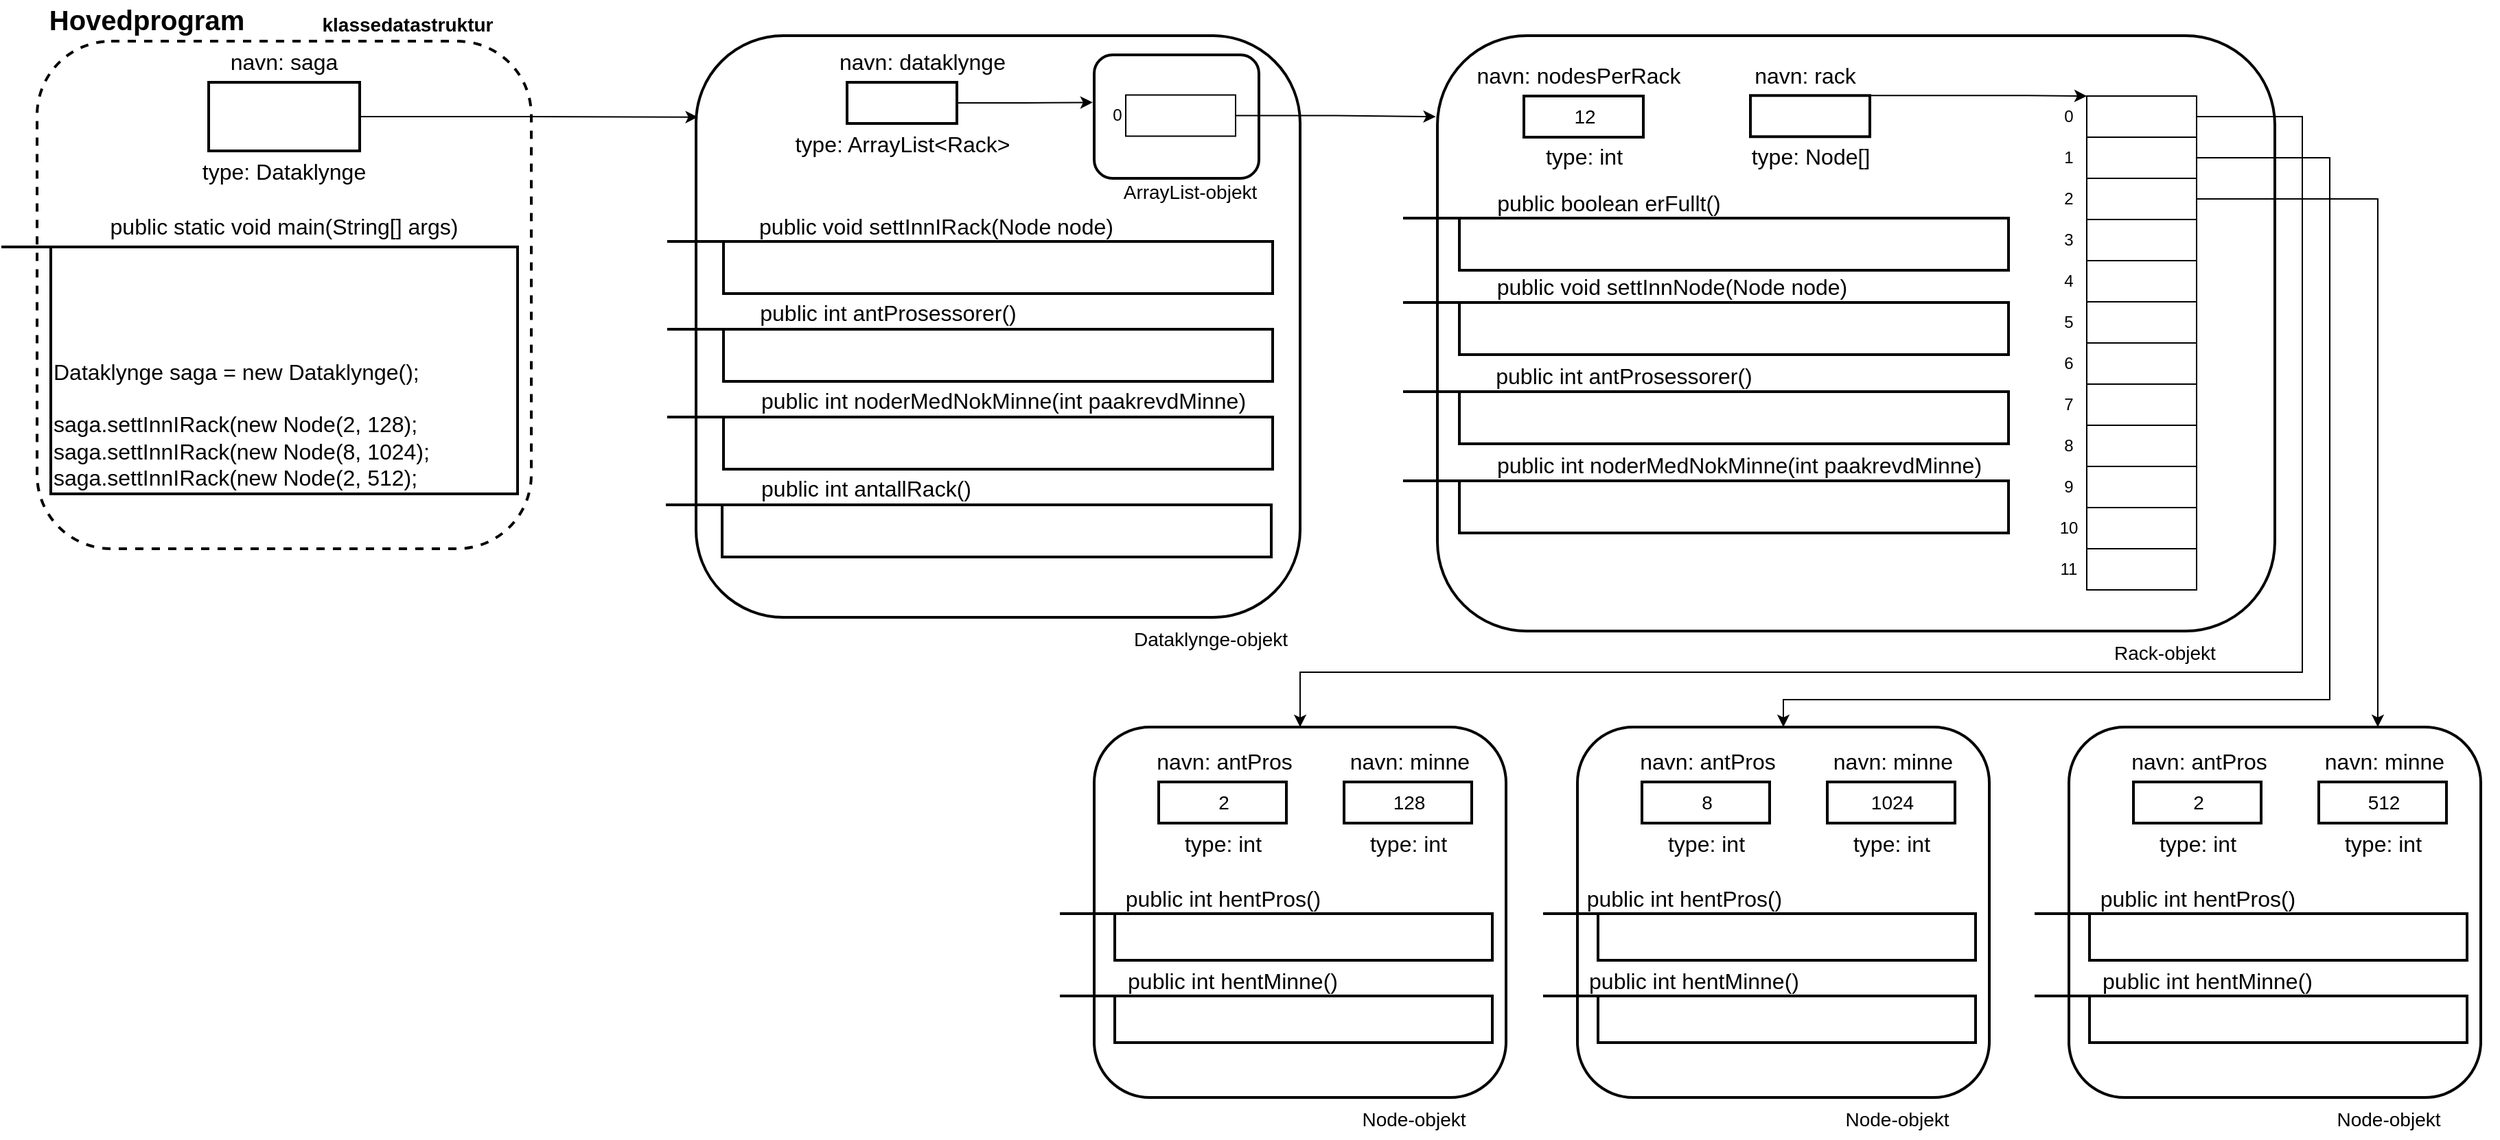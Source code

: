 <mxfile version="16.1.2" type="device"><diagram id="bnuddAHTvADVaNUyB-jm" name="Page-1"><mxGraphModel dx="1093" dy="683" grid="1" gridSize="10" guides="1" tooltips="1" connect="1" arrows="1" fold="1" page="1" pageScale="1" pageWidth="827" pageHeight="1169" math="0" shadow="0"><root><mxCell id="0"/><mxCell id="1" parent="0"/><mxCell id="hG9WcGATRdmtU6eZC2PJ-1" value="" style="rounded=1;whiteSpace=wrap;html=1;fillColor=none;strokeWidth=2;dashed=1;" vertex="1" parent="1"><mxGeometry x="40" y="40" width="360" height="370" as="geometry"/></mxCell><mxCell id="hG9WcGATRdmtU6eZC2PJ-2" value="klassedatastruktur" style="text;align=center;fontStyle=1;verticalAlign=middle;spacingLeft=3;spacingRight=3;strokeColor=none;rotatable=0;points=[[0,0.5],[1,0.5]];portConstraint=eastwest;dashed=1;fontSize=14;fillColor=none;" vertex="1" parent="1"><mxGeometry x="270" y="14" width="80" height="26" as="geometry"/></mxCell><mxCell id="hG9WcGATRdmtU6eZC2PJ-3" value="Hovedprogram" style="text;align=center;fontStyle=1;verticalAlign=middle;spacingLeft=3;spacingRight=3;strokeColor=none;rotatable=0;points=[[0,0.5],[1,0.5]];portConstraint=eastwest;dashed=1;fontSize=20;fillColor=none;" vertex="1" parent="1"><mxGeometry x="80" y="10" width="80" height="26" as="geometry"/></mxCell><mxCell id="hG9WcGATRdmtU6eZC2PJ-4" value="Dataklynge saga = new Dataklynge();&lt;br&gt;&lt;br&gt;saga.settInnIRack(new Node(2, 128);&lt;br&gt;saga.settInnIRack(new Node(8, 1024);&lt;br&gt;saga.settInnIRack(new Node(2, 512);" style="html=1;fontSize=16;strokeWidth=2;fillColor=none;align=left;verticalAlign=bottom;" vertex="1" parent="1"><mxGeometry x="50" y="190" width="340" height="180" as="geometry"/></mxCell><mxCell id="hG9WcGATRdmtU6eZC2PJ-5" value="" style="line;strokeWidth=2;fillColor=none;align=left;verticalAlign=middle;spacingTop=-1;spacingLeft=3;spacingRight=3;rotatable=0;labelPosition=right;points=[];portConstraint=eastwest;fontSize=16;spacing=2;" vertex="1" parent="1"><mxGeometry x="14" y="186" width="40" height="8" as="geometry"/></mxCell><mxCell id="hG9WcGATRdmtU6eZC2PJ-6" value="public static void main(String[] args)" style="text;html=1;strokeColor=none;fillColor=none;align=center;verticalAlign=middle;whiteSpace=wrap;rounded=0;fontSize=16;" vertex="1" parent="1"><mxGeometry x="65" y="160" width="310" height="30" as="geometry"/></mxCell><mxCell id="hG9WcGATRdmtU6eZC2PJ-138" style="edgeStyle=orthogonalEdgeStyle;rounded=0;orthogonalLoop=1;jettySize=auto;html=1;exitX=1;exitY=0.5;exitDx=0;exitDy=0;entryX=0.003;entryY=0.14;entryDx=0;entryDy=0;entryPerimeter=0;" edge="1" parent="1" source="hG9WcGATRdmtU6eZC2PJ-7" target="hG9WcGATRdmtU6eZC2PJ-11"><mxGeometry relative="1" as="geometry"/></mxCell><mxCell id="hG9WcGATRdmtU6eZC2PJ-7" value="" style="html=1;fontSize=14;strokeWidth=2;fillColor=none;" vertex="1" parent="1"><mxGeometry x="165" y="70" width="110" height="50" as="geometry"/></mxCell><mxCell id="hG9WcGATRdmtU6eZC2PJ-8" value="navn: saga" style="text;html=1;strokeColor=none;fillColor=none;align=center;verticalAlign=middle;whiteSpace=wrap;rounded=0;fontSize=16;" vertex="1" parent="1"><mxGeometry x="148" y="40" width="144" height="30" as="geometry"/></mxCell><mxCell id="hG9WcGATRdmtU6eZC2PJ-9" value="type: Dataklynge" style="text;html=1;strokeColor=none;fillColor=none;align=center;verticalAlign=middle;whiteSpace=wrap;rounded=0;fontSize=16;" vertex="1" parent="1"><mxGeometry x="155" y="120" width="130" height="30" as="geometry"/></mxCell><mxCell id="hG9WcGATRdmtU6eZC2PJ-11" value="" style="rounded=1;whiteSpace=wrap;html=1;fontSize=16;strokeWidth=2;fillColor=none;" vertex="1" parent="1"><mxGeometry x="520" y="36" width="440" height="424" as="geometry"/></mxCell><mxCell id="hG9WcGATRdmtU6eZC2PJ-12" value="&lt;font style=&quot;font-size: 14px&quot;&gt;Dataklynge-objekt&lt;/font&gt;" style="text;html=1;strokeColor=none;fillColor=none;align=center;verticalAlign=middle;whiteSpace=wrap;rounded=0;fontSize=16;" vertex="1" parent="1"><mxGeometry x="815" y="460.0" width="160" height="30" as="geometry"/></mxCell><mxCell id="hG9WcGATRdmtU6eZC2PJ-139" style="edgeStyle=orthogonalEdgeStyle;rounded=0;orthogonalLoop=1;jettySize=auto;html=1;exitX=1;exitY=0.5;exitDx=0;exitDy=0;entryX=-0.009;entryY=0.385;entryDx=0;entryDy=0;entryPerimeter=0;" edge="1" parent="1" source="hG9WcGATRdmtU6eZC2PJ-15" target="hG9WcGATRdmtU6eZC2PJ-18"><mxGeometry relative="1" as="geometry"/></mxCell><mxCell id="hG9WcGATRdmtU6eZC2PJ-15" value="" style="html=1;fontSize=14;strokeWidth=2;fillColor=none;" vertex="1" parent="1"><mxGeometry x="630" y="70" width="80" height="30" as="geometry"/></mxCell><mxCell id="hG9WcGATRdmtU6eZC2PJ-16" value="navn: dataklynge" style="text;html=1;strokeColor=none;fillColor=none;align=center;verticalAlign=middle;whiteSpace=wrap;rounded=0;fontSize=16;" vertex="1" parent="1"><mxGeometry x="613" y="40" width="144" height="30" as="geometry"/></mxCell><mxCell id="hG9WcGATRdmtU6eZC2PJ-17" value="type: ArrayList&amp;lt;Rack&amp;gt;" style="text;html=1;strokeColor=none;fillColor=none;align=center;verticalAlign=middle;whiteSpace=wrap;rounded=0;fontSize=16;" vertex="1" parent="1"><mxGeometry x="582.5" y="100" width="175" height="30" as="geometry"/></mxCell><mxCell id="hG9WcGATRdmtU6eZC2PJ-18" value="" style="rounded=1;whiteSpace=wrap;html=1;fontSize=16;strokeWidth=2;fillColor=none;" vertex="1" parent="1"><mxGeometry x="810" y="50" width="120" height="90" as="geometry"/></mxCell><mxCell id="hG9WcGATRdmtU6eZC2PJ-19" value="&lt;font style=&quot;font-size: 14px&quot;&gt;ArrayList-objekt&lt;/font&gt;" style="text;html=1;strokeColor=none;fillColor=none;align=center;verticalAlign=middle;whiteSpace=wrap;rounded=0;fontSize=16;" vertex="1" parent="1"><mxGeometry x="800" y="134.0" width="160" height="30" as="geometry"/></mxCell><mxCell id="hG9WcGATRdmtU6eZC2PJ-140" style="edgeStyle=orthogonalEdgeStyle;rounded=0;orthogonalLoop=1;jettySize=auto;html=1;exitX=1;exitY=0.5;exitDx=0;exitDy=0;entryX=-0.002;entryY=0.136;entryDx=0;entryDy=0;entryPerimeter=0;" edge="1" parent="1" source="hG9WcGATRdmtU6eZC2PJ-21" target="hG9WcGATRdmtU6eZC2PJ-36"><mxGeometry relative="1" as="geometry"/></mxCell><mxCell id="hG9WcGATRdmtU6eZC2PJ-21" value="" style="rounded=0;whiteSpace=wrap;html=1;fillColor=none;" vertex="1" parent="1"><mxGeometry x="833" y="79.25" width="80" height="30" as="geometry"/></mxCell><mxCell id="hG9WcGATRdmtU6eZC2PJ-22" value="0" style="text;html=1;strokeColor=none;fillColor=none;align=center;verticalAlign=middle;whiteSpace=wrap;rounded=0;" vertex="1" parent="1"><mxGeometry x="797" y="79.25" width="60" height="30" as="geometry"/></mxCell><mxCell id="hG9WcGATRdmtU6eZC2PJ-24" value="" style="html=1;fontSize=16;strokeWidth=2;fillColor=none;align=left;verticalAlign=top;" vertex="1" parent="1"><mxGeometry x="540" y="186" width="400" height="38" as="geometry"/></mxCell><mxCell id="hG9WcGATRdmtU6eZC2PJ-25" value="" style="line;strokeWidth=2;fillColor=none;align=left;verticalAlign=middle;spacingTop=-1;spacingLeft=3;spacingRight=3;rotatable=0;labelPosition=right;points=[];portConstraint=eastwest;fontSize=16;spacing=2;" vertex="1" parent="1"><mxGeometry x="499" y="182" width="40" height="8" as="geometry"/></mxCell><mxCell id="hG9WcGATRdmtU6eZC2PJ-26" value="public void settInnIRack(Node node)" style="text;html=1;strokeColor=none;fillColor=none;align=center;verticalAlign=middle;whiteSpace=wrap;rounded=0;fontSize=16;" vertex="1" parent="1"><mxGeometry x="540" y="160" width="310" height="30" as="geometry"/></mxCell><mxCell id="hG9WcGATRdmtU6eZC2PJ-27" value="" style="html=1;fontSize=16;strokeWidth=2;fillColor=none;align=left;verticalAlign=top;" vertex="1" parent="1"><mxGeometry x="540" y="250" width="400" height="38" as="geometry"/></mxCell><mxCell id="hG9WcGATRdmtU6eZC2PJ-28" value="" style="line;strokeWidth=2;fillColor=none;align=left;verticalAlign=middle;spacingTop=-1;spacingLeft=3;spacingRight=3;rotatable=0;labelPosition=right;points=[];portConstraint=eastwest;fontSize=16;spacing=2;" vertex="1" parent="1"><mxGeometry x="499" y="246" width="40" height="8" as="geometry"/></mxCell><mxCell id="hG9WcGATRdmtU6eZC2PJ-29" value="public int antProsessorer()" style="text;html=1;strokeColor=none;fillColor=none;align=center;verticalAlign=middle;whiteSpace=wrap;rounded=0;fontSize=16;" vertex="1" parent="1"><mxGeometry x="505" y="223" width="310" height="30" as="geometry"/></mxCell><mxCell id="hG9WcGATRdmtU6eZC2PJ-30" value="" style="html=1;fontSize=16;strokeWidth=2;fillColor=none;align=left;verticalAlign=top;" vertex="1" parent="1"><mxGeometry x="540" y="314" width="400" height="38" as="geometry"/></mxCell><mxCell id="hG9WcGATRdmtU6eZC2PJ-31" value="" style="line;strokeWidth=2;fillColor=none;align=left;verticalAlign=middle;spacingTop=-1;spacingLeft=3;spacingRight=3;rotatable=0;labelPosition=right;points=[];portConstraint=eastwest;fontSize=16;spacing=2;" vertex="1" parent="1"><mxGeometry x="499" y="310" width="40" height="8" as="geometry"/></mxCell><mxCell id="hG9WcGATRdmtU6eZC2PJ-32" value="public int noderMedNokMinne(int paakrevdMinne)" style="text;html=1;strokeColor=none;fillColor=none;align=center;verticalAlign=middle;whiteSpace=wrap;rounded=0;fontSize=16;" vertex="1" parent="1"><mxGeometry x="549" y="287" width="390" height="30" as="geometry"/></mxCell><mxCell id="hG9WcGATRdmtU6eZC2PJ-33" value="" style="html=1;fontSize=16;strokeWidth=2;fillColor=none;align=left;verticalAlign=top;" vertex="1" parent="1"><mxGeometry x="539" y="378" width="400" height="38" as="geometry"/></mxCell><mxCell id="hG9WcGATRdmtU6eZC2PJ-34" value="" style="line;strokeWidth=2;fillColor=none;align=left;verticalAlign=middle;spacingTop=-1;spacingLeft=3;spacingRight=3;rotatable=0;labelPosition=right;points=[];portConstraint=eastwest;fontSize=16;spacing=2;" vertex="1" parent="1"><mxGeometry x="498" y="374" width="40" height="8" as="geometry"/></mxCell><mxCell id="hG9WcGATRdmtU6eZC2PJ-35" value="public int antallRack()" style="text;html=1;strokeColor=none;fillColor=none;align=center;verticalAlign=middle;whiteSpace=wrap;rounded=0;fontSize=16;" vertex="1" parent="1"><mxGeometry x="489" y="351" width="310" height="30" as="geometry"/></mxCell><mxCell id="hG9WcGATRdmtU6eZC2PJ-36" value="" style="rounded=1;whiteSpace=wrap;html=1;fontSize=16;strokeWidth=2;fillColor=none;" vertex="1" parent="1"><mxGeometry x="1060" y="36" width="610" height="434" as="geometry"/></mxCell><mxCell id="hG9WcGATRdmtU6eZC2PJ-37" value="&lt;font style=&quot;font-size: 14px&quot;&gt;Rack-objekt&lt;/font&gt;" style="text;html=1;strokeColor=none;fillColor=none;align=center;verticalAlign=middle;whiteSpace=wrap;rounded=0;fontSize=16;" vertex="1" parent="1"><mxGeometry x="1510" y="470" width="160" height="30" as="geometry"/></mxCell><mxCell id="hG9WcGATRdmtU6eZC2PJ-38" value="12" style="html=1;fontSize=14;strokeWidth=2;fillColor=none;" vertex="1" parent="1"><mxGeometry x="1123" y="80" width="87" height="30" as="geometry"/></mxCell><mxCell id="hG9WcGATRdmtU6eZC2PJ-39" value="navn: nodesPerRack" style="text;html=1;strokeColor=none;fillColor=none;align=center;verticalAlign=middle;whiteSpace=wrap;rounded=0;fontSize=16;" vertex="1" parent="1"><mxGeometry x="1076" y="50" width="174" height="30" as="geometry"/></mxCell><mxCell id="hG9WcGATRdmtU6eZC2PJ-40" value="type: int" style="text;html=1;strokeColor=none;fillColor=none;align=center;verticalAlign=middle;whiteSpace=wrap;rounded=0;fontSize=16;" vertex="1" parent="1"><mxGeometry x="1106.5" y="109.25" width="120" height="30" as="geometry"/></mxCell><mxCell id="hG9WcGATRdmtU6eZC2PJ-141" style="edgeStyle=orthogonalEdgeStyle;rounded=0;orthogonalLoop=1;jettySize=auto;html=1;exitX=1;exitY=0;exitDx=0;exitDy=0;entryX=0;entryY=0;entryDx=0;entryDy=0;" edge="1" parent="1" source="hG9WcGATRdmtU6eZC2PJ-50" target="hG9WcGATRdmtU6eZC2PJ-65"><mxGeometry relative="1" as="geometry"><Array as="points"><mxPoint x="1490" y="80"/><mxPoint x="1490" y="80"/></Array></mxGeometry></mxCell><mxCell id="hG9WcGATRdmtU6eZC2PJ-50" value="" style="html=1;fontSize=14;strokeWidth=2;fillColor=none;" vertex="1" parent="1"><mxGeometry x="1288" y="79.63" width="87" height="30" as="geometry"/></mxCell><mxCell id="hG9WcGATRdmtU6eZC2PJ-51" value="navn: rack" style="text;html=1;strokeColor=none;fillColor=none;align=center;verticalAlign=middle;whiteSpace=wrap;rounded=0;fontSize=16;" vertex="1" parent="1"><mxGeometry x="1241" y="49.63" width="174" height="30" as="geometry"/></mxCell><mxCell id="hG9WcGATRdmtU6eZC2PJ-52" value="type: Node[]" style="text;html=1;strokeColor=none;fillColor=none;align=center;verticalAlign=middle;whiteSpace=wrap;rounded=0;fontSize=16;" vertex="1" parent="1"><mxGeometry x="1271.5" y="108.88" width="120" height="30" as="geometry"/></mxCell><mxCell id="hG9WcGATRdmtU6eZC2PJ-53" value="" style="html=1;fontSize=16;strokeWidth=2;fillColor=none;align=left;verticalAlign=top;" vertex="1" parent="1"><mxGeometry x="1076" y="360.5" width="400" height="38" as="geometry"/></mxCell><mxCell id="hG9WcGATRdmtU6eZC2PJ-54" value="" style="line;strokeWidth=2;fillColor=none;align=left;verticalAlign=middle;spacingTop=-1;spacingLeft=3;spacingRight=3;rotatable=0;labelPosition=right;points=[];portConstraint=eastwest;fontSize=16;spacing=2;" vertex="1" parent="1"><mxGeometry x="1035" y="356.5" width="40" height="8" as="geometry"/></mxCell><mxCell id="hG9WcGATRdmtU6eZC2PJ-55" value="public int noderMedNokMinne(int paakrevdMinne)" style="text;html=1;strokeColor=none;fillColor=none;align=center;verticalAlign=middle;whiteSpace=wrap;rounded=0;fontSize=16;" vertex="1" parent="1"><mxGeometry x="1085" y="333.5" width="390" height="30" as="geometry"/></mxCell><mxCell id="hG9WcGATRdmtU6eZC2PJ-56" value="" style="html=1;fontSize=16;strokeWidth=2;fillColor=none;align=left;verticalAlign=top;" vertex="1" parent="1"><mxGeometry x="1076" y="295.5" width="400" height="38" as="geometry"/></mxCell><mxCell id="hG9WcGATRdmtU6eZC2PJ-57" value="" style="line;strokeWidth=2;fillColor=none;align=left;verticalAlign=middle;spacingTop=-1;spacingLeft=3;spacingRight=3;rotatable=0;labelPosition=right;points=[];portConstraint=eastwest;fontSize=16;spacing=2;" vertex="1" parent="1"><mxGeometry x="1035" y="291.5" width="40" height="8" as="geometry"/></mxCell><mxCell id="hG9WcGATRdmtU6eZC2PJ-58" value="public int antProsessorer()" style="text;html=1;strokeColor=none;fillColor=none;align=center;verticalAlign=middle;whiteSpace=wrap;rounded=0;fontSize=16;" vertex="1" parent="1"><mxGeometry x="1041" y="268.5" width="310" height="30" as="geometry"/></mxCell><mxCell id="hG9WcGATRdmtU6eZC2PJ-59" value="" style="html=1;fontSize=16;strokeWidth=2;fillColor=none;align=left;verticalAlign=top;" vertex="1" parent="1"><mxGeometry x="1076" y="230.5" width="400" height="38" as="geometry"/></mxCell><mxCell id="hG9WcGATRdmtU6eZC2PJ-60" value="" style="line;strokeWidth=2;fillColor=none;align=left;verticalAlign=middle;spacingTop=-1;spacingLeft=3;spacingRight=3;rotatable=0;labelPosition=right;points=[];portConstraint=eastwest;fontSize=16;spacing=2;" vertex="1" parent="1"><mxGeometry x="1035" y="226.5" width="40" height="8" as="geometry"/></mxCell><mxCell id="hG9WcGATRdmtU6eZC2PJ-61" value="public void settInnNode(Node node)" style="text;html=1;strokeColor=none;fillColor=none;align=center;verticalAlign=middle;whiteSpace=wrap;rounded=0;fontSize=16;" vertex="1" parent="1"><mxGeometry x="1076" y="203.5" width="310" height="30" as="geometry"/></mxCell><mxCell id="hG9WcGATRdmtU6eZC2PJ-62" value="" style="html=1;fontSize=16;strokeWidth=2;fillColor=none;align=left;verticalAlign=top;" vertex="1" parent="1"><mxGeometry x="1076" y="169" width="400" height="38" as="geometry"/></mxCell><mxCell id="hG9WcGATRdmtU6eZC2PJ-63" value="" style="line;strokeWidth=2;fillColor=none;align=left;verticalAlign=middle;spacingTop=-1;spacingLeft=3;spacingRight=3;rotatable=0;labelPosition=right;points=[];portConstraint=eastwest;fontSize=16;spacing=2;" vertex="1" parent="1"><mxGeometry x="1035" y="165" width="40" height="8" as="geometry"/></mxCell><mxCell id="hG9WcGATRdmtU6eZC2PJ-64" value="public boolean erFullt()" style="text;html=1;strokeColor=none;fillColor=none;align=center;verticalAlign=middle;whiteSpace=wrap;rounded=0;fontSize=16;" vertex="1" parent="1"><mxGeometry x="1030" y="143" width="310" height="30" as="geometry"/></mxCell><mxCell id="hG9WcGATRdmtU6eZC2PJ-142" style="edgeStyle=orthogonalEdgeStyle;rounded=0;orthogonalLoop=1;jettySize=auto;html=1;exitX=1;exitY=0.5;exitDx=0;exitDy=0;entryX=0.5;entryY=0;entryDx=0;entryDy=0;" edge="1" parent="1" source="hG9WcGATRdmtU6eZC2PJ-65" target="hG9WcGATRdmtU6eZC2PJ-94"><mxGeometry relative="1" as="geometry"><Array as="points"><mxPoint x="1690" y="95"/><mxPoint x="1690" y="500"/><mxPoint x="960" y="500"/></Array></mxGeometry></mxCell><mxCell id="hG9WcGATRdmtU6eZC2PJ-65" value="" style="rounded=0;whiteSpace=wrap;html=1;fillColor=none;" vertex="1" parent="1"><mxGeometry x="1533" y="80" width="80" height="30" as="geometry"/></mxCell><mxCell id="hG9WcGATRdmtU6eZC2PJ-66" value="0" style="text;html=1;strokeColor=none;fillColor=none;align=center;verticalAlign=middle;whiteSpace=wrap;rounded=0;" vertex="1" parent="1"><mxGeometry x="1490" y="80" width="60" height="30" as="geometry"/></mxCell><mxCell id="hG9WcGATRdmtU6eZC2PJ-143" style="edgeStyle=orthogonalEdgeStyle;rounded=0;orthogonalLoop=1;jettySize=auto;html=1;exitX=1;exitY=0.5;exitDx=0;exitDy=0;entryX=0.5;entryY=0;entryDx=0;entryDy=0;" edge="1" parent="1" source="hG9WcGATRdmtU6eZC2PJ-72" target="hG9WcGATRdmtU6eZC2PJ-110"><mxGeometry relative="1" as="geometry"><Array as="points"><mxPoint x="1710" y="125"/><mxPoint x="1710" y="520"/><mxPoint x="1312" y="520"/></Array></mxGeometry></mxCell><mxCell id="hG9WcGATRdmtU6eZC2PJ-72" value="" style="rounded=0;whiteSpace=wrap;html=1;fillColor=none;" vertex="1" parent="1"><mxGeometry x="1533" y="110" width="80" height="30" as="geometry"/></mxCell><mxCell id="hG9WcGATRdmtU6eZC2PJ-73" value="1" style="text;html=1;strokeColor=none;fillColor=none;align=center;verticalAlign=middle;whiteSpace=wrap;rounded=0;" vertex="1" parent="1"><mxGeometry x="1490" y="110" width="60" height="30" as="geometry"/></mxCell><mxCell id="hG9WcGATRdmtU6eZC2PJ-144" style="edgeStyle=orthogonalEdgeStyle;rounded=0;orthogonalLoop=1;jettySize=auto;html=1;exitX=1;exitY=0.5;exitDx=0;exitDy=0;entryX=0.75;entryY=0;entryDx=0;entryDy=0;" edge="1" parent="1" source="hG9WcGATRdmtU6eZC2PJ-74" target="hG9WcGATRdmtU6eZC2PJ-124"><mxGeometry relative="1" as="geometry"/></mxCell><mxCell id="hG9WcGATRdmtU6eZC2PJ-74" value="" style="rounded=0;whiteSpace=wrap;html=1;fillColor=none;" vertex="1" parent="1"><mxGeometry x="1533" y="140" width="80" height="30" as="geometry"/></mxCell><mxCell id="hG9WcGATRdmtU6eZC2PJ-75" value="2" style="text;html=1;strokeColor=none;fillColor=none;align=center;verticalAlign=middle;whiteSpace=wrap;rounded=0;" vertex="1" parent="1"><mxGeometry x="1490" y="140" width="60" height="30" as="geometry"/></mxCell><mxCell id="hG9WcGATRdmtU6eZC2PJ-76" value="" style="rounded=0;whiteSpace=wrap;html=1;fillColor=none;" vertex="1" parent="1"><mxGeometry x="1533" y="170" width="80" height="30" as="geometry"/></mxCell><mxCell id="hG9WcGATRdmtU6eZC2PJ-77" value="3" style="text;html=1;strokeColor=none;fillColor=none;align=center;verticalAlign=middle;whiteSpace=wrap;rounded=0;" vertex="1" parent="1"><mxGeometry x="1490" y="170" width="60" height="30" as="geometry"/></mxCell><mxCell id="hG9WcGATRdmtU6eZC2PJ-78" value="" style="rounded=0;whiteSpace=wrap;html=1;fillColor=none;" vertex="1" parent="1"><mxGeometry x="1533" y="200" width="80" height="30" as="geometry"/></mxCell><mxCell id="hG9WcGATRdmtU6eZC2PJ-79" value="4" style="text;html=1;strokeColor=none;fillColor=none;align=center;verticalAlign=middle;whiteSpace=wrap;rounded=0;" vertex="1" parent="1"><mxGeometry x="1490" y="200" width="60" height="30" as="geometry"/></mxCell><mxCell id="hG9WcGATRdmtU6eZC2PJ-80" value="" style="rounded=0;whiteSpace=wrap;html=1;fillColor=none;" vertex="1" parent="1"><mxGeometry x="1533" y="230" width="80" height="30" as="geometry"/></mxCell><mxCell id="hG9WcGATRdmtU6eZC2PJ-81" value="5" style="text;html=1;strokeColor=none;fillColor=none;align=center;verticalAlign=middle;whiteSpace=wrap;rounded=0;" vertex="1" parent="1"><mxGeometry x="1490" y="230" width="60" height="30" as="geometry"/></mxCell><mxCell id="hG9WcGATRdmtU6eZC2PJ-82" value="" style="rounded=0;whiteSpace=wrap;html=1;fillColor=none;" vertex="1" parent="1"><mxGeometry x="1533" y="260" width="80" height="30" as="geometry"/></mxCell><mxCell id="hG9WcGATRdmtU6eZC2PJ-83" value="6" style="text;html=1;strokeColor=none;fillColor=none;align=center;verticalAlign=middle;whiteSpace=wrap;rounded=0;" vertex="1" parent="1"><mxGeometry x="1490" y="260" width="60" height="30" as="geometry"/></mxCell><mxCell id="hG9WcGATRdmtU6eZC2PJ-84" value="" style="rounded=0;whiteSpace=wrap;html=1;fillColor=none;" vertex="1" parent="1"><mxGeometry x="1533" y="290" width="80" height="30" as="geometry"/></mxCell><mxCell id="hG9WcGATRdmtU6eZC2PJ-85" value="7" style="text;html=1;strokeColor=none;fillColor=none;align=center;verticalAlign=middle;whiteSpace=wrap;rounded=0;" vertex="1" parent="1"><mxGeometry x="1490" y="290" width="60" height="30" as="geometry"/></mxCell><mxCell id="hG9WcGATRdmtU6eZC2PJ-86" value="" style="rounded=0;whiteSpace=wrap;html=1;fillColor=none;" vertex="1" parent="1"><mxGeometry x="1533" y="320" width="80" height="30" as="geometry"/></mxCell><mxCell id="hG9WcGATRdmtU6eZC2PJ-87" value="8" style="text;html=1;strokeColor=none;fillColor=none;align=center;verticalAlign=middle;whiteSpace=wrap;rounded=0;" vertex="1" parent="1"><mxGeometry x="1490" y="320" width="60" height="30" as="geometry"/></mxCell><mxCell id="hG9WcGATRdmtU6eZC2PJ-88" value="" style="rounded=0;whiteSpace=wrap;html=1;fillColor=none;" vertex="1" parent="1"><mxGeometry x="1533" y="350" width="80" height="30" as="geometry"/></mxCell><mxCell id="hG9WcGATRdmtU6eZC2PJ-89" value="9" style="text;html=1;strokeColor=none;fillColor=none;align=center;verticalAlign=middle;whiteSpace=wrap;rounded=0;" vertex="1" parent="1"><mxGeometry x="1490" y="350" width="60" height="30" as="geometry"/></mxCell><mxCell id="hG9WcGATRdmtU6eZC2PJ-90" value="" style="rounded=0;whiteSpace=wrap;html=1;fillColor=none;" vertex="1" parent="1"><mxGeometry x="1533" y="380" width="80" height="30" as="geometry"/></mxCell><mxCell id="hG9WcGATRdmtU6eZC2PJ-91" value="10" style="text;html=1;strokeColor=none;fillColor=none;align=center;verticalAlign=middle;whiteSpace=wrap;rounded=0;" vertex="1" parent="1"><mxGeometry x="1490" y="380" width="60" height="30" as="geometry"/></mxCell><mxCell id="hG9WcGATRdmtU6eZC2PJ-92" value="" style="rounded=0;whiteSpace=wrap;html=1;fillColor=none;" vertex="1" parent="1"><mxGeometry x="1533" y="410" width="80" height="30" as="geometry"/></mxCell><mxCell id="hG9WcGATRdmtU6eZC2PJ-93" value="11" style="text;html=1;strokeColor=none;fillColor=none;align=center;verticalAlign=middle;whiteSpace=wrap;rounded=0;" vertex="1" parent="1"><mxGeometry x="1490" y="410" width="60" height="30" as="geometry"/></mxCell><mxCell id="hG9WcGATRdmtU6eZC2PJ-94" value="" style="rounded=1;whiteSpace=wrap;html=1;fontSize=16;strokeWidth=2;fillColor=none;" vertex="1" parent="1"><mxGeometry x="810" y="540" width="300" height="270" as="geometry"/></mxCell><mxCell id="hG9WcGATRdmtU6eZC2PJ-95" value="&lt;font style=&quot;font-size: 14px&quot;&gt;Node-objekt&lt;/font&gt;" style="text;html=1;strokeColor=none;fillColor=none;align=center;verticalAlign=middle;whiteSpace=wrap;rounded=0;fontSize=16;" vertex="1" parent="1"><mxGeometry x="963" y="810" width="160" height="30" as="geometry"/></mxCell><mxCell id="hG9WcGATRdmtU6eZC2PJ-96" value="2" style="html=1;fontSize=14;strokeWidth=2;fillColor=none;" vertex="1" parent="1"><mxGeometry x="857" y="580" width="93" height="30" as="geometry"/></mxCell><mxCell id="hG9WcGATRdmtU6eZC2PJ-97" value="navn: antPros" style="text;html=1;strokeColor=none;fillColor=none;align=center;verticalAlign=middle;whiteSpace=wrap;rounded=0;fontSize=16;" vertex="1" parent="1"><mxGeometry x="833" y="550" width="144" height="30" as="geometry"/></mxCell><mxCell id="hG9WcGATRdmtU6eZC2PJ-98" value="type: int" style="text;html=1;strokeColor=none;fillColor=none;align=center;verticalAlign=middle;whiteSpace=wrap;rounded=0;fontSize=16;" vertex="1" parent="1"><mxGeometry x="843.5" y="610" width="120" height="30" as="geometry"/></mxCell><mxCell id="hG9WcGATRdmtU6eZC2PJ-99" value="128" style="html=1;fontSize=14;strokeWidth=2;fillColor=none;" vertex="1" parent="1"><mxGeometry x="992" y="580" width="93" height="30" as="geometry"/></mxCell><mxCell id="hG9WcGATRdmtU6eZC2PJ-100" value="navn: minne" style="text;html=1;strokeColor=none;fillColor=none;align=center;verticalAlign=middle;whiteSpace=wrap;rounded=0;fontSize=16;" vertex="1" parent="1"><mxGeometry x="968" y="550" width="144" height="30" as="geometry"/></mxCell><mxCell id="hG9WcGATRdmtU6eZC2PJ-101" value="type: int" style="text;html=1;strokeColor=none;fillColor=none;align=center;verticalAlign=middle;whiteSpace=wrap;rounded=0;fontSize=16;" vertex="1" parent="1"><mxGeometry x="978.5" y="610" width="120" height="30" as="geometry"/></mxCell><mxCell id="hG9WcGATRdmtU6eZC2PJ-102" value="" style="html=1;fontSize=16;strokeWidth=2;fillColor=none;align=left;verticalAlign=top;" vertex="1" parent="1"><mxGeometry x="825" y="676" width="275" height="34" as="geometry"/></mxCell><mxCell id="hG9WcGATRdmtU6eZC2PJ-103" value="" style="line;strokeWidth=2;fillColor=none;align=left;verticalAlign=middle;spacingTop=-1;spacingLeft=3;spacingRight=3;rotatable=0;labelPosition=right;points=[];portConstraint=eastwest;fontSize=16;spacing=2;" vertex="1" parent="1"><mxGeometry x="785" y="672" width="40" height="8" as="geometry"/></mxCell><mxCell id="hG9WcGATRdmtU6eZC2PJ-104" value="public int hentPros()" style="text;html=1;strokeColor=none;fillColor=none;align=center;verticalAlign=middle;whiteSpace=wrap;rounded=0;fontSize=16;" vertex="1" parent="1"><mxGeometry x="749" y="650" width="310" height="30" as="geometry"/></mxCell><mxCell id="hG9WcGATRdmtU6eZC2PJ-107" value="" style="html=1;fontSize=16;strokeWidth=2;fillColor=none;align=left;verticalAlign=top;" vertex="1" parent="1"><mxGeometry x="825" y="736" width="275" height="34" as="geometry"/></mxCell><mxCell id="hG9WcGATRdmtU6eZC2PJ-108" value="" style="line;strokeWidth=2;fillColor=none;align=left;verticalAlign=middle;spacingTop=-1;spacingLeft=3;spacingRight=3;rotatable=0;labelPosition=right;points=[];portConstraint=eastwest;fontSize=16;spacing=2;" vertex="1" parent="1"><mxGeometry x="785" y="732" width="40" height="8" as="geometry"/></mxCell><mxCell id="hG9WcGATRdmtU6eZC2PJ-109" value="public int hentMinne()" style="text;html=1;strokeColor=none;fillColor=none;align=center;verticalAlign=middle;whiteSpace=wrap;rounded=0;fontSize=16;" vertex="1" parent="1"><mxGeometry x="756" y="710" width="310" height="30" as="geometry"/></mxCell><mxCell id="hG9WcGATRdmtU6eZC2PJ-110" value="" style="rounded=1;whiteSpace=wrap;html=1;fontSize=16;strokeWidth=2;fillColor=none;" vertex="1" parent="1"><mxGeometry x="1162" y="540" width="300" height="270" as="geometry"/></mxCell><mxCell id="hG9WcGATRdmtU6eZC2PJ-111" value="&lt;font style=&quot;font-size: 14px&quot;&gt;Node-objekt&lt;/font&gt;" style="text;html=1;strokeColor=none;fillColor=none;align=center;verticalAlign=middle;whiteSpace=wrap;rounded=0;fontSize=16;" vertex="1" parent="1"><mxGeometry x="1315" y="810" width="160" height="30" as="geometry"/></mxCell><mxCell id="hG9WcGATRdmtU6eZC2PJ-112" value="8" style="html=1;fontSize=14;strokeWidth=2;fillColor=none;" vertex="1" parent="1"><mxGeometry x="1209" y="580" width="93" height="30" as="geometry"/></mxCell><mxCell id="hG9WcGATRdmtU6eZC2PJ-113" value="navn: antPros" style="text;html=1;strokeColor=none;fillColor=none;align=center;verticalAlign=middle;whiteSpace=wrap;rounded=0;fontSize=16;" vertex="1" parent="1"><mxGeometry x="1185" y="550" width="144" height="30" as="geometry"/></mxCell><mxCell id="hG9WcGATRdmtU6eZC2PJ-114" value="type: int" style="text;html=1;strokeColor=none;fillColor=none;align=center;verticalAlign=middle;whiteSpace=wrap;rounded=0;fontSize=16;" vertex="1" parent="1"><mxGeometry x="1195.5" y="610" width="120" height="30" as="geometry"/></mxCell><mxCell id="hG9WcGATRdmtU6eZC2PJ-115" value="1024" style="html=1;fontSize=14;strokeWidth=2;fillColor=none;" vertex="1" parent="1"><mxGeometry x="1344" y="580" width="93" height="30" as="geometry"/></mxCell><mxCell id="hG9WcGATRdmtU6eZC2PJ-116" value="navn: minne" style="text;html=1;strokeColor=none;fillColor=none;align=center;verticalAlign=middle;whiteSpace=wrap;rounded=0;fontSize=16;" vertex="1" parent="1"><mxGeometry x="1320" y="550" width="144" height="30" as="geometry"/></mxCell><mxCell id="hG9WcGATRdmtU6eZC2PJ-117" value="type: int" style="text;html=1;strokeColor=none;fillColor=none;align=center;verticalAlign=middle;whiteSpace=wrap;rounded=0;fontSize=16;" vertex="1" parent="1"><mxGeometry x="1330.5" y="610" width="120" height="30" as="geometry"/></mxCell><mxCell id="hG9WcGATRdmtU6eZC2PJ-118" value="" style="html=1;fontSize=16;strokeWidth=2;fillColor=none;align=left;verticalAlign=top;" vertex="1" parent="1"><mxGeometry x="1177" y="676" width="275" height="34" as="geometry"/></mxCell><mxCell id="hG9WcGATRdmtU6eZC2PJ-119" value="" style="line;strokeWidth=2;fillColor=none;align=left;verticalAlign=middle;spacingTop=-1;spacingLeft=3;spacingRight=3;rotatable=0;labelPosition=right;points=[];portConstraint=eastwest;fontSize=16;spacing=2;" vertex="1" parent="1"><mxGeometry x="1137" y="672" width="40" height="8" as="geometry"/></mxCell><mxCell id="hG9WcGATRdmtU6eZC2PJ-120" value="public int hentPros()" style="text;html=1;strokeColor=none;fillColor=none;align=center;verticalAlign=middle;whiteSpace=wrap;rounded=0;fontSize=16;" vertex="1" parent="1"><mxGeometry x="1085" y="650" width="310" height="30" as="geometry"/></mxCell><mxCell id="hG9WcGATRdmtU6eZC2PJ-121" value="" style="html=1;fontSize=16;strokeWidth=2;fillColor=none;align=left;verticalAlign=top;" vertex="1" parent="1"><mxGeometry x="1177" y="736" width="275" height="34" as="geometry"/></mxCell><mxCell id="hG9WcGATRdmtU6eZC2PJ-122" value="" style="line;strokeWidth=2;fillColor=none;align=left;verticalAlign=middle;spacingTop=-1;spacingLeft=3;spacingRight=3;rotatable=0;labelPosition=right;points=[];portConstraint=eastwest;fontSize=16;spacing=2;" vertex="1" parent="1"><mxGeometry x="1137" y="732" width="40" height="8" as="geometry"/></mxCell><mxCell id="hG9WcGATRdmtU6eZC2PJ-123" value="public int hentMinne()" style="text;html=1;strokeColor=none;fillColor=none;align=center;verticalAlign=middle;whiteSpace=wrap;rounded=0;fontSize=16;" vertex="1" parent="1"><mxGeometry x="1092" y="710" width="310" height="30" as="geometry"/></mxCell><mxCell id="hG9WcGATRdmtU6eZC2PJ-124" value="" style="rounded=1;whiteSpace=wrap;html=1;fontSize=16;strokeWidth=2;fillColor=none;" vertex="1" parent="1"><mxGeometry x="1520" y="540" width="300" height="270" as="geometry"/></mxCell><mxCell id="hG9WcGATRdmtU6eZC2PJ-125" value="&lt;font style=&quot;font-size: 14px&quot;&gt;Node-objekt&lt;/font&gt;" style="text;html=1;strokeColor=none;fillColor=none;align=center;verticalAlign=middle;whiteSpace=wrap;rounded=0;fontSize=16;" vertex="1" parent="1"><mxGeometry x="1673" y="810" width="160" height="30" as="geometry"/></mxCell><mxCell id="hG9WcGATRdmtU6eZC2PJ-126" value="2" style="html=1;fontSize=14;strokeWidth=2;fillColor=none;" vertex="1" parent="1"><mxGeometry x="1567" y="580" width="93" height="30" as="geometry"/></mxCell><mxCell id="hG9WcGATRdmtU6eZC2PJ-127" value="navn: antPros" style="text;html=1;strokeColor=none;fillColor=none;align=center;verticalAlign=middle;whiteSpace=wrap;rounded=0;fontSize=16;" vertex="1" parent="1"><mxGeometry x="1543" y="550" width="144" height="30" as="geometry"/></mxCell><mxCell id="hG9WcGATRdmtU6eZC2PJ-128" value="type: int" style="text;html=1;strokeColor=none;fillColor=none;align=center;verticalAlign=middle;whiteSpace=wrap;rounded=0;fontSize=16;" vertex="1" parent="1"><mxGeometry x="1553.5" y="610" width="120" height="30" as="geometry"/></mxCell><mxCell id="hG9WcGATRdmtU6eZC2PJ-129" value="512" style="html=1;fontSize=14;strokeWidth=2;fillColor=none;" vertex="1" parent="1"><mxGeometry x="1702" y="580" width="93" height="30" as="geometry"/></mxCell><mxCell id="hG9WcGATRdmtU6eZC2PJ-130" value="navn: minne" style="text;html=1;strokeColor=none;fillColor=none;align=center;verticalAlign=middle;whiteSpace=wrap;rounded=0;fontSize=16;" vertex="1" parent="1"><mxGeometry x="1678" y="550" width="144" height="30" as="geometry"/></mxCell><mxCell id="hG9WcGATRdmtU6eZC2PJ-131" value="type: int" style="text;html=1;strokeColor=none;fillColor=none;align=center;verticalAlign=middle;whiteSpace=wrap;rounded=0;fontSize=16;" vertex="1" parent="1"><mxGeometry x="1688.5" y="610" width="120" height="30" as="geometry"/></mxCell><mxCell id="hG9WcGATRdmtU6eZC2PJ-132" value="" style="html=1;fontSize=16;strokeWidth=2;fillColor=none;align=left;verticalAlign=top;" vertex="1" parent="1"><mxGeometry x="1535" y="676" width="275" height="34" as="geometry"/></mxCell><mxCell id="hG9WcGATRdmtU6eZC2PJ-133" value="" style="line;strokeWidth=2;fillColor=none;align=left;verticalAlign=middle;spacingTop=-1;spacingLeft=3;spacingRight=3;rotatable=0;labelPosition=right;points=[];portConstraint=eastwest;fontSize=16;spacing=2;" vertex="1" parent="1"><mxGeometry x="1495" y="672" width="40" height="8" as="geometry"/></mxCell><mxCell id="hG9WcGATRdmtU6eZC2PJ-134" value="public int hentPros()" style="text;html=1;strokeColor=none;fillColor=none;align=center;verticalAlign=middle;whiteSpace=wrap;rounded=0;fontSize=16;" vertex="1" parent="1"><mxGeometry x="1459" y="650" width="310" height="30" as="geometry"/></mxCell><mxCell id="hG9WcGATRdmtU6eZC2PJ-135" value="" style="html=1;fontSize=16;strokeWidth=2;fillColor=none;align=left;verticalAlign=top;" vertex="1" parent="1"><mxGeometry x="1535" y="736" width="275" height="34" as="geometry"/></mxCell><mxCell id="hG9WcGATRdmtU6eZC2PJ-136" value="" style="line;strokeWidth=2;fillColor=none;align=left;verticalAlign=middle;spacingTop=-1;spacingLeft=3;spacingRight=3;rotatable=0;labelPosition=right;points=[];portConstraint=eastwest;fontSize=16;spacing=2;" vertex="1" parent="1"><mxGeometry x="1495" y="732" width="40" height="8" as="geometry"/></mxCell><mxCell id="hG9WcGATRdmtU6eZC2PJ-137" value="public int hentMinne()" style="text;html=1;strokeColor=none;fillColor=none;align=center;verticalAlign=middle;whiteSpace=wrap;rounded=0;fontSize=16;" vertex="1" parent="1"><mxGeometry x="1466" y="710" width="310" height="30" as="geometry"/></mxCell></root></mxGraphModel></diagram></mxfile>